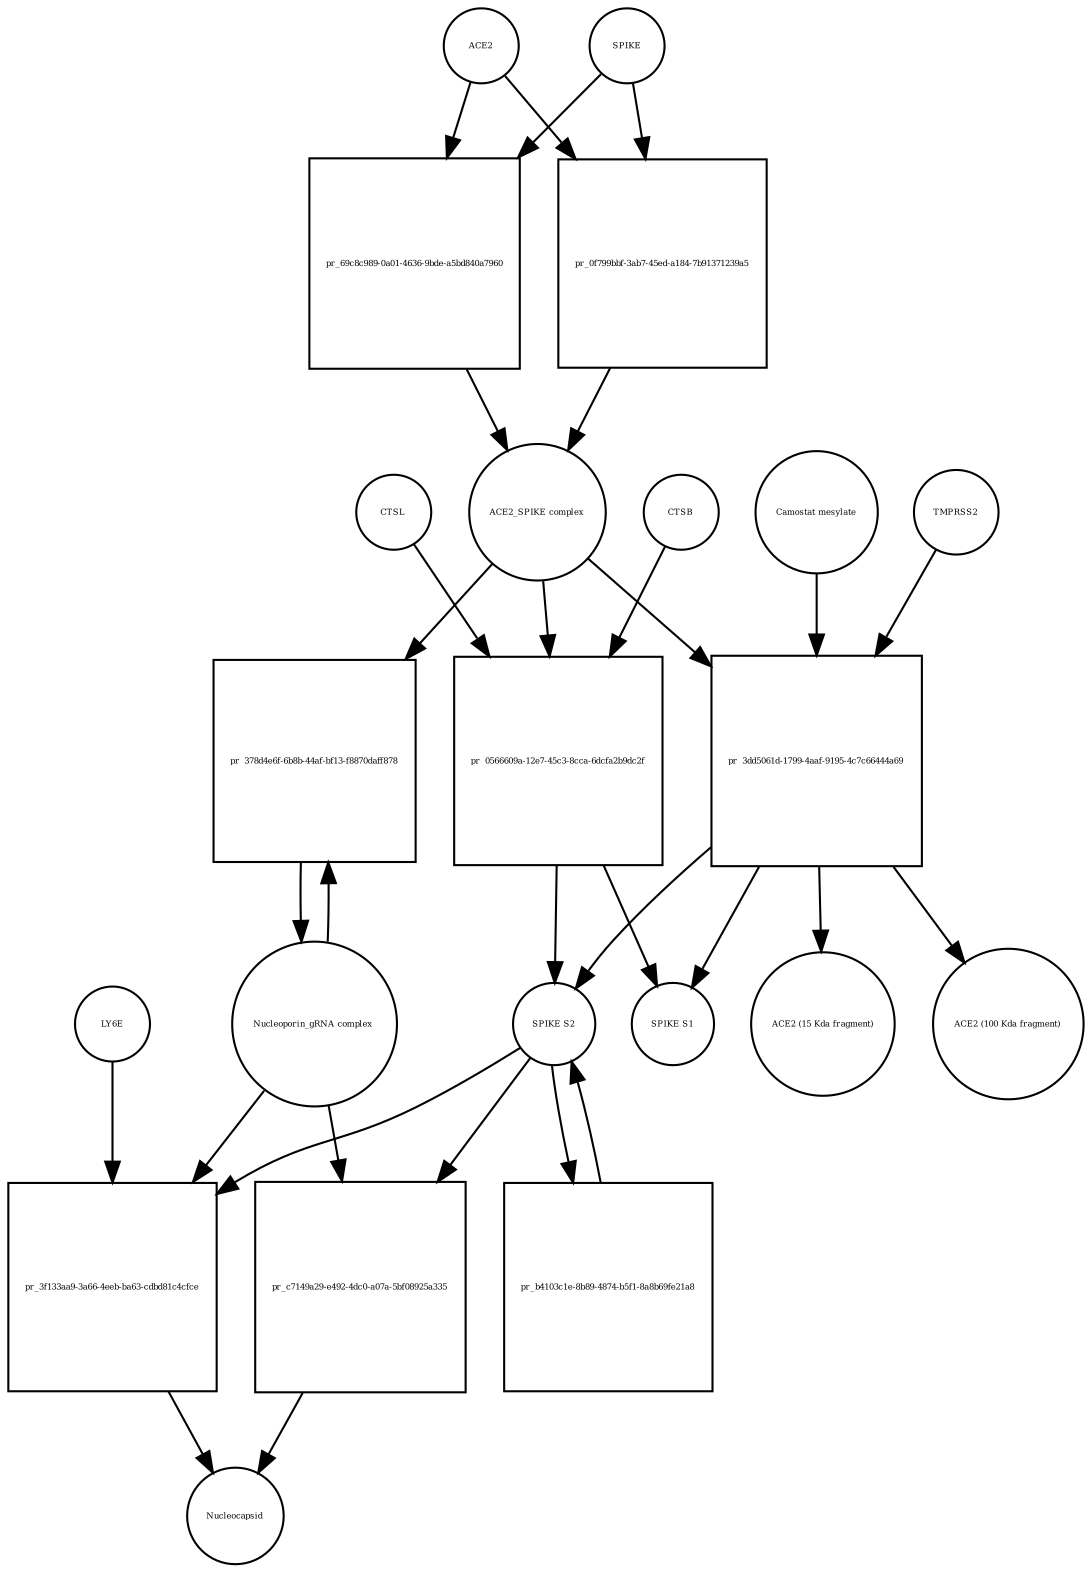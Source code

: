 strict digraph  {
ACE2 [annotation="", bipartite=0, cls=macromolecule, fontsize=4, label=ACE2, shape=circle];
"pr_69c8c989-0a01-4636-9bde-a5bd840a7960" [annotation="", bipartite=1, cls=process, fontsize=4, label="pr_69c8c989-0a01-4636-9bde-a5bd840a7960", shape=square];
"ACE2_SPIKE complex" [annotation="", bipartite=0, cls=complex, fontsize=4, label="ACE2_SPIKE complex", shape=circle];
SPIKE [annotation="", bipartite=0, cls="macromolecule multimer", fontsize=4, label=SPIKE, shape=circle];
"Nucleoporin_gRNA complex " [annotation="", bipartite=0, cls=complex, fontsize=4, label="Nucleoporin_gRNA complex ", shape=circle];
"pr_378d4e6f-6b8b-44af-bf13-f8870daff878" [annotation="", bipartite=1, cls=process, fontsize=4, label="pr_378d4e6f-6b8b-44af-bf13-f8870daff878", shape=square];
"pr_0566609a-12e7-45c3-8cca-6dcfa2b9dc2f" [annotation="", bipartite=1, cls=process, fontsize=4, label="pr_0566609a-12e7-45c3-8cca-6dcfa2b9dc2f", shape=square];
"SPIKE S2" [annotation="", bipartite=0, cls=macromolecule, fontsize=4, label="SPIKE S2", shape=circle];
CTSB [annotation="", bipartite=0, cls=macromolecule, fontsize=4, label=CTSB, shape=circle];
CTSL [annotation="", bipartite=0, cls=macromolecule, fontsize=4, label=CTSL, shape=circle];
"SPIKE S1" [annotation="", bipartite=0, cls=macromolecule, fontsize=4, label="SPIKE S1", shape=circle];
"pr_3dd5061d-1799-4aaf-9195-4c7c66444a69" [annotation="", bipartite=1, cls=process, fontsize=4, label="pr_3dd5061d-1799-4aaf-9195-4c7c66444a69", shape=square];
TMPRSS2 [annotation="", bipartite=0, cls=macromolecule, fontsize=4, label=TMPRSS2, shape=circle];
"Camostat mesylate" [annotation="urn_miriam_pubchem.compound_2536", bipartite=0, cls="simple chemical", fontsize=4, label="Camostat mesylate", shape=circle];
"ACE2 (15 Kda fragment)" [annotation="", bipartite=0, cls=macromolecule, fontsize=4, label="ACE2 (15 Kda fragment)", shape=circle];
"ACE2 (100 Kda fragment)" [annotation="", bipartite=0, cls=macromolecule, fontsize=4, label="ACE2 (100 Kda fragment)", shape=circle];
"pr_0f799bbf-3ab7-45ed-a184-7b91371239a5" [annotation="", bipartite=1, cls=process, fontsize=4, label="pr_0f799bbf-3ab7-45ed-a184-7b91371239a5", shape=square];
"pr_3f133aa9-3a66-4eeb-ba63-cdbd81c4cfce" [annotation="", bipartite=1, cls=process, fontsize=4, label="pr_3f133aa9-3a66-4eeb-ba63-cdbd81c4cfce", shape=square];
Nucleocapsid [annotation="", bipartite=0, cls=complex, fontsize=4, label=Nucleocapsid, shape=circle];
LY6E [annotation="", bipartite=0, cls=macromolecule, fontsize=4, label=LY6E, shape=circle];
"pr_b4103c1e-8b89-4874-b5f1-8a8b69fe21a8" [annotation="", bipartite=1, cls=process, fontsize=4, label="pr_b4103c1e-8b89-4874-b5f1-8a8b69fe21a8", shape=square];
"pr_c7149a29-e492-4dc0-a07a-5bf08925a335" [annotation="", bipartite=1, cls=process, fontsize=4, label="pr_c7149a29-e492-4dc0-a07a-5bf08925a335", shape=square];
ACE2 -> "pr_69c8c989-0a01-4636-9bde-a5bd840a7960"  [annotation="", interaction_type=consumption];
ACE2 -> "pr_0f799bbf-3ab7-45ed-a184-7b91371239a5"  [annotation="", interaction_type=consumption];
"pr_69c8c989-0a01-4636-9bde-a5bd840a7960" -> "ACE2_SPIKE complex"  [annotation="", interaction_type=production];
"ACE2_SPIKE complex" -> "pr_378d4e6f-6b8b-44af-bf13-f8870daff878"  [annotation="urn_miriam_pubmed_32142651|urn_miriam_pubmed_32094589", interaction_type=stimulation];
"ACE2_SPIKE complex" -> "pr_0566609a-12e7-45c3-8cca-6dcfa2b9dc2f"  [annotation="", interaction_type=consumption];
"ACE2_SPIKE complex" -> "pr_3dd5061d-1799-4aaf-9195-4c7c66444a69"  [annotation="", interaction_type=consumption];
SPIKE -> "pr_69c8c989-0a01-4636-9bde-a5bd840a7960"  [annotation="", interaction_type=consumption];
SPIKE -> "pr_0f799bbf-3ab7-45ed-a184-7b91371239a5"  [annotation="", interaction_type=consumption];
"Nucleoporin_gRNA complex " -> "pr_378d4e6f-6b8b-44af-bf13-f8870daff878"  [annotation="", interaction_type=consumption];
"Nucleoporin_gRNA complex " -> "pr_3f133aa9-3a66-4eeb-ba63-cdbd81c4cfce"  [annotation="", interaction_type=consumption];
"Nucleoporin_gRNA complex " -> "pr_c7149a29-e492-4dc0-a07a-5bf08925a335"  [annotation="", interaction_type=consumption];
"pr_378d4e6f-6b8b-44af-bf13-f8870daff878" -> "Nucleoporin_gRNA complex "  [annotation="", interaction_type=production];
"pr_0566609a-12e7-45c3-8cca-6dcfa2b9dc2f" -> "SPIKE S2"  [annotation="", interaction_type=production];
"pr_0566609a-12e7-45c3-8cca-6dcfa2b9dc2f" -> "SPIKE S1"  [annotation="", interaction_type=production];
"SPIKE S2" -> "pr_3f133aa9-3a66-4eeb-ba63-cdbd81c4cfce"  [annotation="urn_miriam_doi_10.1101%2F2020.03.05.979260|urn_miriam_doi_10.1101%2F2020.04.02.021469", interaction_type=stimulation];
"SPIKE S2" -> "pr_b4103c1e-8b89-4874-b5f1-8a8b69fe21a8"  [annotation="", interaction_type=consumption];
"SPIKE S2" -> "pr_c7149a29-e492-4dc0-a07a-5bf08925a335"  [annotation="", interaction_type=stimulation];
CTSB -> "pr_0566609a-12e7-45c3-8cca-6dcfa2b9dc2f"  [annotation=urn_miriam_pubmed_32142651, interaction_type=catalysis];
CTSL -> "pr_0566609a-12e7-45c3-8cca-6dcfa2b9dc2f"  [annotation=urn_miriam_pubmed_32142651, interaction_type=catalysis];
"pr_3dd5061d-1799-4aaf-9195-4c7c66444a69" -> "SPIKE S2"  [annotation="", interaction_type=production];
"pr_3dd5061d-1799-4aaf-9195-4c7c66444a69" -> "SPIKE S1"  [annotation="", interaction_type=production];
"pr_3dd5061d-1799-4aaf-9195-4c7c66444a69" -> "ACE2 (15 Kda fragment)"  [annotation="", interaction_type=production];
"pr_3dd5061d-1799-4aaf-9195-4c7c66444a69" -> "ACE2 (100 Kda fragment)"  [annotation="", interaction_type=production];
TMPRSS2 -> "pr_3dd5061d-1799-4aaf-9195-4c7c66444a69"  [annotation="urn_miriam_pubmed_32142651|urn_miriam_pubmed_32094589|urn_miriam_pubmed_24227843", interaction_type=catalysis];
"Camostat mesylate" -> "pr_3dd5061d-1799-4aaf-9195-4c7c66444a69"  [annotation="urn_miriam_pubmed_32142651|urn_miriam_pubmed_32094589|urn_miriam_pubmed_24227843", interaction_type=inhibition];
"pr_0f799bbf-3ab7-45ed-a184-7b91371239a5" -> "ACE2_SPIKE complex"  [annotation="", interaction_type=production];
"pr_3f133aa9-3a66-4eeb-ba63-cdbd81c4cfce" -> Nucleocapsid  [annotation="", interaction_type=production];
LY6E -> "pr_3f133aa9-3a66-4eeb-ba63-cdbd81c4cfce"  [annotation="urn_miriam_doi_10.1101%2F2020.03.05.979260|urn_miriam_doi_10.1101%2F2020.04.02.021469", interaction_type=inhibition];
"pr_b4103c1e-8b89-4874-b5f1-8a8b69fe21a8" -> "SPIKE S2"  [annotation="", interaction_type=production];
"pr_c7149a29-e492-4dc0-a07a-5bf08925a335" -> Nucleocapsid  [annotation="", interaction_type=production];
}
